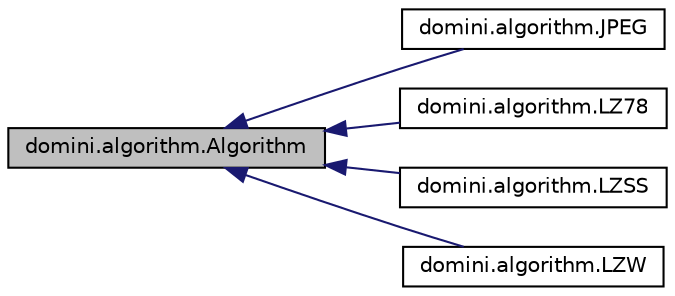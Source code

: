 digraph "domini.algorithm.Algorithm"
{
  edge [fontname="Helvetica",fontsize="10",labelfontname="Helvetica",labelfontsize="10"];
  node [fontname="Helvetica",fontsize="10",shape=record];
  rankdir="LR";
  Node0 [label="domini.algorithm.Algorithm",height=0.2,width=0.4,color="black", fillcolor="grey75", style="filled", fontcolor="black"];
  Node0 -> Node1 [dir="back",color="midnightblue",fontsize="10",style="solid"];
  Node1 [label="domini.algorithm.JPEG",height=0.2,width=0.4,color="black", fillcolor="white", style="filled",URL="$classdomini_1_1algorithm_1_1JPEG.html",tooltip="Compressió i descompressió pel mètode JPEG. "];
  Node0 -> Node2 [dir="back",color="midnightblue",fontsize="10",style="solid"];
  Node2 [label="domini.algorithm.LZ78",height=0.2,width=0.4,color="black", fillcolor="white", style="filled",URL="$classdomini_1_1algorithm_1_1LZ78.html",tooltip="Compressió i descompressió pel mètode LZ78. "];
  Node0 -> Node3 [dir="back",color="midnightblue",fontsize="10",style="solid"];
  Node3 [label="domini.algorithm.LZSS",height=0.2,width=0.4,color="black", fillcolor="white", style="filled",URL="$classdomini_1_1algorithm_1_1LZSS.html",tooltip="Aquesta és la classe del algoritme LZSS. "];
  Node0 -> Node4 [dir="back",color="midnightblue",fontsize="10",style="solid"];
  Node4 [label="domini.algorithm.LZW",height=0.2,width=0.4,color="black", fillcolor="white", style="filled",URL="$classdomini_1_1algorithm_1_1LZW.html",tooltip="Compressió i descompressió pel mètode LZW. "];
}
